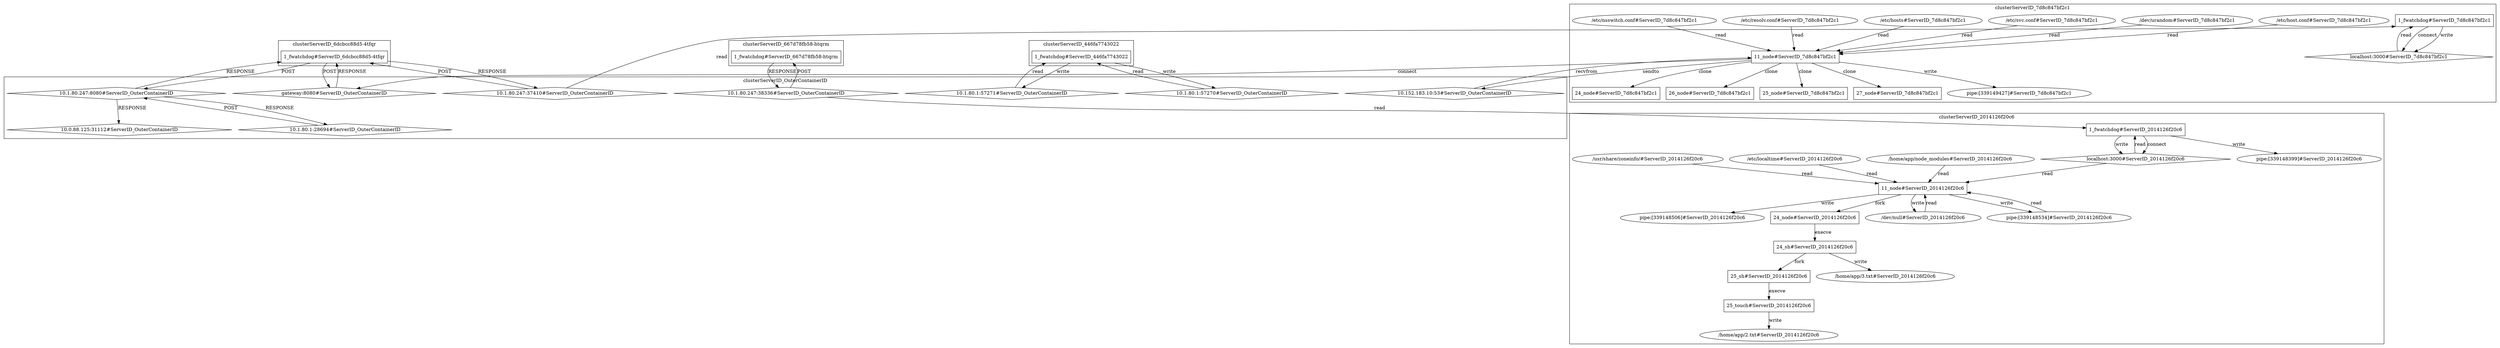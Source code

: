 digraph G {
	"gateway:8080#ServerID_OuterContainerID"->"1_fwatchdog#ServerID_6dcbcc88d5-4tfqr"[ label="RESPONSE" ];
	"10.1.80.247:37410#ServerID_OuterContainerID"->"1_fwatchdog#ServerID_6dcbcc88d5-4tfqr"[ label="POST" ];
	"1_fwatchdog#ServerID_6dcbcc88d5-4tfqr"->"gateway:8080#ServerID_OuterContainerID"[ label="POST" ];
	"1_fwatchdog#ServerID_667d78fb58-htqrm"->"10.1.80.247:38336#ServerID_OuterContainerID"[ label="RESPONSE" ];
	"10.1.80.247:38336#ServerID_OuterContainerID"->"1_fwatchdog#ServerID_667d78fb58-htqrm"[ label="POST" ];
	"10.1.80.247:8080#ServerID_OuterContainerID"->"1_fwatchdog#ServerID_6dcbcc88d5-4tfqr"[ label="RESPONSE" ];
	"1_fwatchdog#ServerID_6dcbcc88d5-4tfqr"->"10.1.80.247:8080#ServerID_OuterContainerID"[ label="POST" ];
	"1_fwatchdog#ServerID_6dcbcc88d5-4tfqr"->"10.1.80.247:37410#ServerID_OuterContainerID"[ label="RESPONSE" ];
	"1_fwatchdog#ServerID_7d8c847bf2c1"->"localhost:3000#ServerID_7d8c847bf2c1"[ label="connect" ];
	"localhost:3000#ServerID_7d8c847bf2c1"->"1_fwatchdog#ServerID_7d8c847bf2c1"[ label="read" ];
	"1_fwatchdog#ServerID_7d8c847bf2c1"->"localhost:3000#ServerID_7d8c847bf2c1"[ label="write" ];
	"10.1.80.247:37410#ServerID_OuterContainerID"->"1_fwatchdog#ServerID_7d8c847bf2c1"[ label="read" ];
	"10.1.80.1:57271#ServerID_OuterContainerID"->"1_fwatchdog#ServerID_446fa7743022"[ label="read" ];
	"1_fwatchdog#ServerID_446fa7743022"->"10.1.80.1:57271#ServerID_OuterContainerID"[ label="write" ];
	"10.1.80.1:57270#ServerID_OuterContainerID"->"1_fwatchdog#ServerID_446fa7743022"[ label="read" ];
	"1_fwatchdog#ServerID_446fa7743022"->"10.1.80.1:57270#ServerID_OuterContainerID"[ label="write" ];
	"11_node#ServerID_7d8c847bf2c1"->"pipe:[339149427]#ServerID_7d8c847bf2c1"[ label="write" ];
	"/etc/resolv.conf#ServerID_7d8c847bf2c1"->"11_node#ServerID_7d8c847bf2c1"[ label="read" ];
	"/etc/nsswitch.conf#ServerID_7d8c847bf2c1"->"11_node#ServerID_7d8c847bf2c1"[ label="read" ];
	"/etc/host.conf#ServerID_7d8c847bf2c1"->"11_node#ServerID_7d8c847bf2c1"[ label="read" ];
	"/dev/urandom#ServerID_7d8c847bf2c1"->"11_node#ServerID_7d8c847bf2c1"[ label="read" ];
	"/etc/svc.conf#ServerID_7d8c847bf2c1"->"11_node#ServerID_7d8c847bf2c1"[ label="read" ];
	"11_node#ServerID_7d8c847bf2c1"->"24_node#ServerID_7d8c847bf2c1"[ label="clone" ];
	"11_node#ServerID_7d8c847bf2c1"->"26_node#ServerID_7d8c847bf2c1"[ label="clone" ];
	"11_node#ServerID_7d8c847bf2c1"->"25_node#ServerID_7d8c847bf2c1"[ label="clone" ];
	"11_node#ServerID_7d8c847bf2c1"->"27_node#ServerID_7d8c847bf2c1"[ label="clone" ];
	"/etc/hosts#ServerID_7d8c847bf2c1"->"11_node#ServerID_7d8c847bf2c1"[ label="read" ];
	"11_node#ServerID_7d8c847bf2c1"->"10.152.183.10:53#ServerID_OuterContainerID"[ label="sendto" ];
	"10.152.183.10:53#ServerID_OuterContainerID"->"11_node#ServerID_7d8c847bf2c1"[ label="recvfrom" ];
	"11_node#ServerID_7d8c847bf2c1"->"gateway:8080#ServerID_OuterContainerID"[ label="connect" ];
	"10.1.80.247:38336#ServerID_OuterContainerID"->"1_fwatchdog#ServerID_2014126f20c6"[ label="read" ];
	"localhost:3000#ServerID_2014126f20c6"->"11_node#ServerID_2014126f20c6"[ label="read" ];
	"1_fwatchdog#ServerID_2014126f20c6"->"localhost:3000#ServerID_2014126f20c6"[ label="connect" ];
	"1_fwatchdog#ServerID_2014126f20c6"->"localhost:3000#ServerID_2014126f20c6"[ label="write" ];
	"localhost:3000#ServerID_2014126f20c6"->"1_fwatchdog#ServerID_2014126f20c6"[ label="read" ];
	"/home/app/node_modules#ServerID_2014126f20c6"->"11_node#ServerID_2014126f20c6"[ label="read" ];
	"11_node#ServerID_2014126f20c6"->"pipe:[339148506]#ServerID_2014126f20c6"[ label="write" ];
	"/dev/null#ServerID_2014126f20c6"->"11_node#ServerID_2014126f20c6"[ label="read" ];
	"11_node#ServerID_2014126f20c6"->"24_node#ServerID_2014126f20c6"[ label="fork" ];
	"pipe:[339148534]#ServerID_2014126f20c6"->"11_node#ServerID_2014126f20c6"[ label="read" ];
	"11_node#ServerID_2014126f20c6"->"pipe:[339148534]#ServerID_2014126f20c6"[ label="write" ];
	"24_node#ServerID_2014126f20c6"->"24_sh#ServerID_2014126f20c6"[ label="execve" ];
	"24_sh#ServerID_2014126f20c6"->"25_sh#ServerID_2014126f20c6"[ label="fork" ];
	"25_touch#ServerID_2014126f20c6"->"/home/app/2.txt#ServerID_2014126f20c6"[ label="write" ];
	"25_sh#ServerID_2014126f20c6"->"25_touch#ServerID_2014126f20c6"[ label="execve" ];
	"24_sh#ServerID_2014126f20c6"->"/home/app/3.txt#ServerID_2014126f20c6"[ label="write" ];
	"11_node#ServerID_2014126f20c6"->"/dev/null#ServerID_2014126f20c6"[ label="write" ];
	"/etc/localtime#ServerID_2014126f20c6"->"11_node#ServerID_2014126f20c6"[ label="read" ];
	"/usr/share/zoneinfo/#ServerID_2014126f20c6"->"11_node#ServerID_2014126f20c6"[ label="read" ];
	"1_fwatchdog#ServerID_2014126f20c6"->"pipe:[339148399]#ServerID_2014126f20c6"[ label="write" ];
	"10.1.80.1:28694#ServerID_OuterContainerID"->"10.1.80.247:8080#ServerID_OuterContainerID"[ label="POST" ];
	"10.1.80.247:8080#ServerID_OuterContainerID"->"10.1.80.1:28694#ServerID_OuterContainerID"[ label="RESPONSE" ];
	"10.1.80.247:8080#ServerID_OuterContainerID"->"10.0.88.125:31112#ServerID_OuterContainerID"[ label="RESPONSE" ];
	subgraph "clusterServerID_2014126f20c6" {
	label="clusterServerID_2014126f20c6";
	"/dev/null#ServerID_2014126f20c6" [ shape=ellipse ];
	"/etc/localtime#ServerID_2014126f20c6" [ shape=ellipse ];
	"/home/app/2.txt#ServerID_2014126f20c6" [ shape=ellipse ];
	"/home/app/3.txt#ServerID_2014126f20c6" [ shape=ellipse ];
	"/home/app/node_modules#ServerID_2014126f20c6" [ shape=ellipse ];
	"/usr/share/zoneinfo/#ServerID_2014126f20c6" [ shape=ellipse ];
	"11_node#ServerID_2014126f20c6" [ shape=box ];
	"1_fwatchdog#ServerID_2014126f20c6" [ shape=box ];
	"24_node#ServerID_2014126f20c6" [ shape=box ];
	"24_sh#ServerID_2014126f20c6" [ shape=box ];
	"25_sh#ServerID_2014126f20c6" [ shape=box ];
	"25_touch#ServerID_2014126f20c6" [ shape=box ];
	"localhost:3000#ServerID_2014126f20c6" [ shape=diamond ];
	"pipe:[339148399]#ServerID_2014126f20c6" [ shape=ellipse ];
	"pipe:[339148506]#ServerID_2014126f20c6" [ shape=ellipse ];
	"pipe:[339148534]#ServerID_2014126f20c6" [ shape=ellipse ];

}
;
	subgraph "clusterServerID_446fa7743022" {
	label="clusterServerID_446fa7743022";
	"1_fwatchdog#ServerID_446fa7743022" [ shape=box ];

}
;
	subgraph "clusterServerID_667d78fb58-htqrm" {
	label="clusterServerID_667d78fb58-htqrm";
	"1_fwatchdog#ServerID_667d78fb58-htqrm" [ shape=box ];

}
;
	subgraph "clusterServerID_6dcbcc88d5-4tfqr" {
	label="clusterServerID_6dcbcc88d5-4tfqr";
	"1_fwatchdog#ServerID_6dcbcc88d5-4tfqr" [ shape=box ];

}
;
	subgraph "clusterServerID_7d8c847bf2c1" {
	label="clusterServerID_7d8c847bf2c1";
	"/dev/urandom#ServerID_7d8c847bf2c1" [ shape=ellipse ];
	"/etc/host.conf#ServerID_7d8c847bf2c1" [ shape=ellipse ];
	"/etc/hosts#ServerID_7d8c847bf2c1" [ shape=ellipse ];
	"/etc/nsswitch.conf#ServerID_7d8c847bf2c1" [ shape=ellipse ];
	"/etc/resolv.conf#ServerID_7d8c847bf2c1" [ shape=ellipse ];
	"/etc/svc.conf#ServerID_7d8c847bf2c1" [ shape=ellipse ];
	"11_node#ServerID_7d8c847bf2c1" [ shape=box ];
	"1_fwatchdog#ServerID_7d8c847bf2c1" [ shape=box ];
	"24_node#ServerID_7d8c847bf2c1" [ shape=box ];
	"25_node#ServerID_7d8c847bf2c1" [ shape=box ];
	"26_node#ServerID_7d8c847bf2c1" [ shape=box ];
	"27_node#ServerID_7d8c847bf2c1" [ shape=box ];
	"localhost:3000#ServerID_7d8c847bf2c1" [ shape=diamond ];
	"pipe:[339149427]#ServerID_7d8c847bf2c1" [ shape=ellipse ];

}
;
	subgraph "clusterServerID_OuterContainerID" {
	label="clusterServerID_OuterContainerID";
	"10.0.88.125:31112#ServerID_OuterContainerID" [ shape=diamond ];
	"10.1.80.1:28694#ServerID_OuterContainerID" [ shape=diamond ];
	"10.1.80.1:57270#ServerID_OuterContainerID" [ shape=diamond ];
	"10.1.80.1:57271#ServerID_OuterContainerID" [ shape=diamond ];
	"10.1.80.247:37410#ServerID_OuterContainerID" [ shape=diamond ];
	"10.1.80.247:38336#ServerID_OuterContainerID" [ shape=diamond ];
	"10.1.80.247:8080#ServerID_OuterContainerID" [ shape=diamond ];
	"10.152.183.10:53#ServerID_OuterContainerID" [ shape=diamond ];
	"gateway:8080#ServerID_OuterContainerID" [ shape=diamond ];

}
;

}
